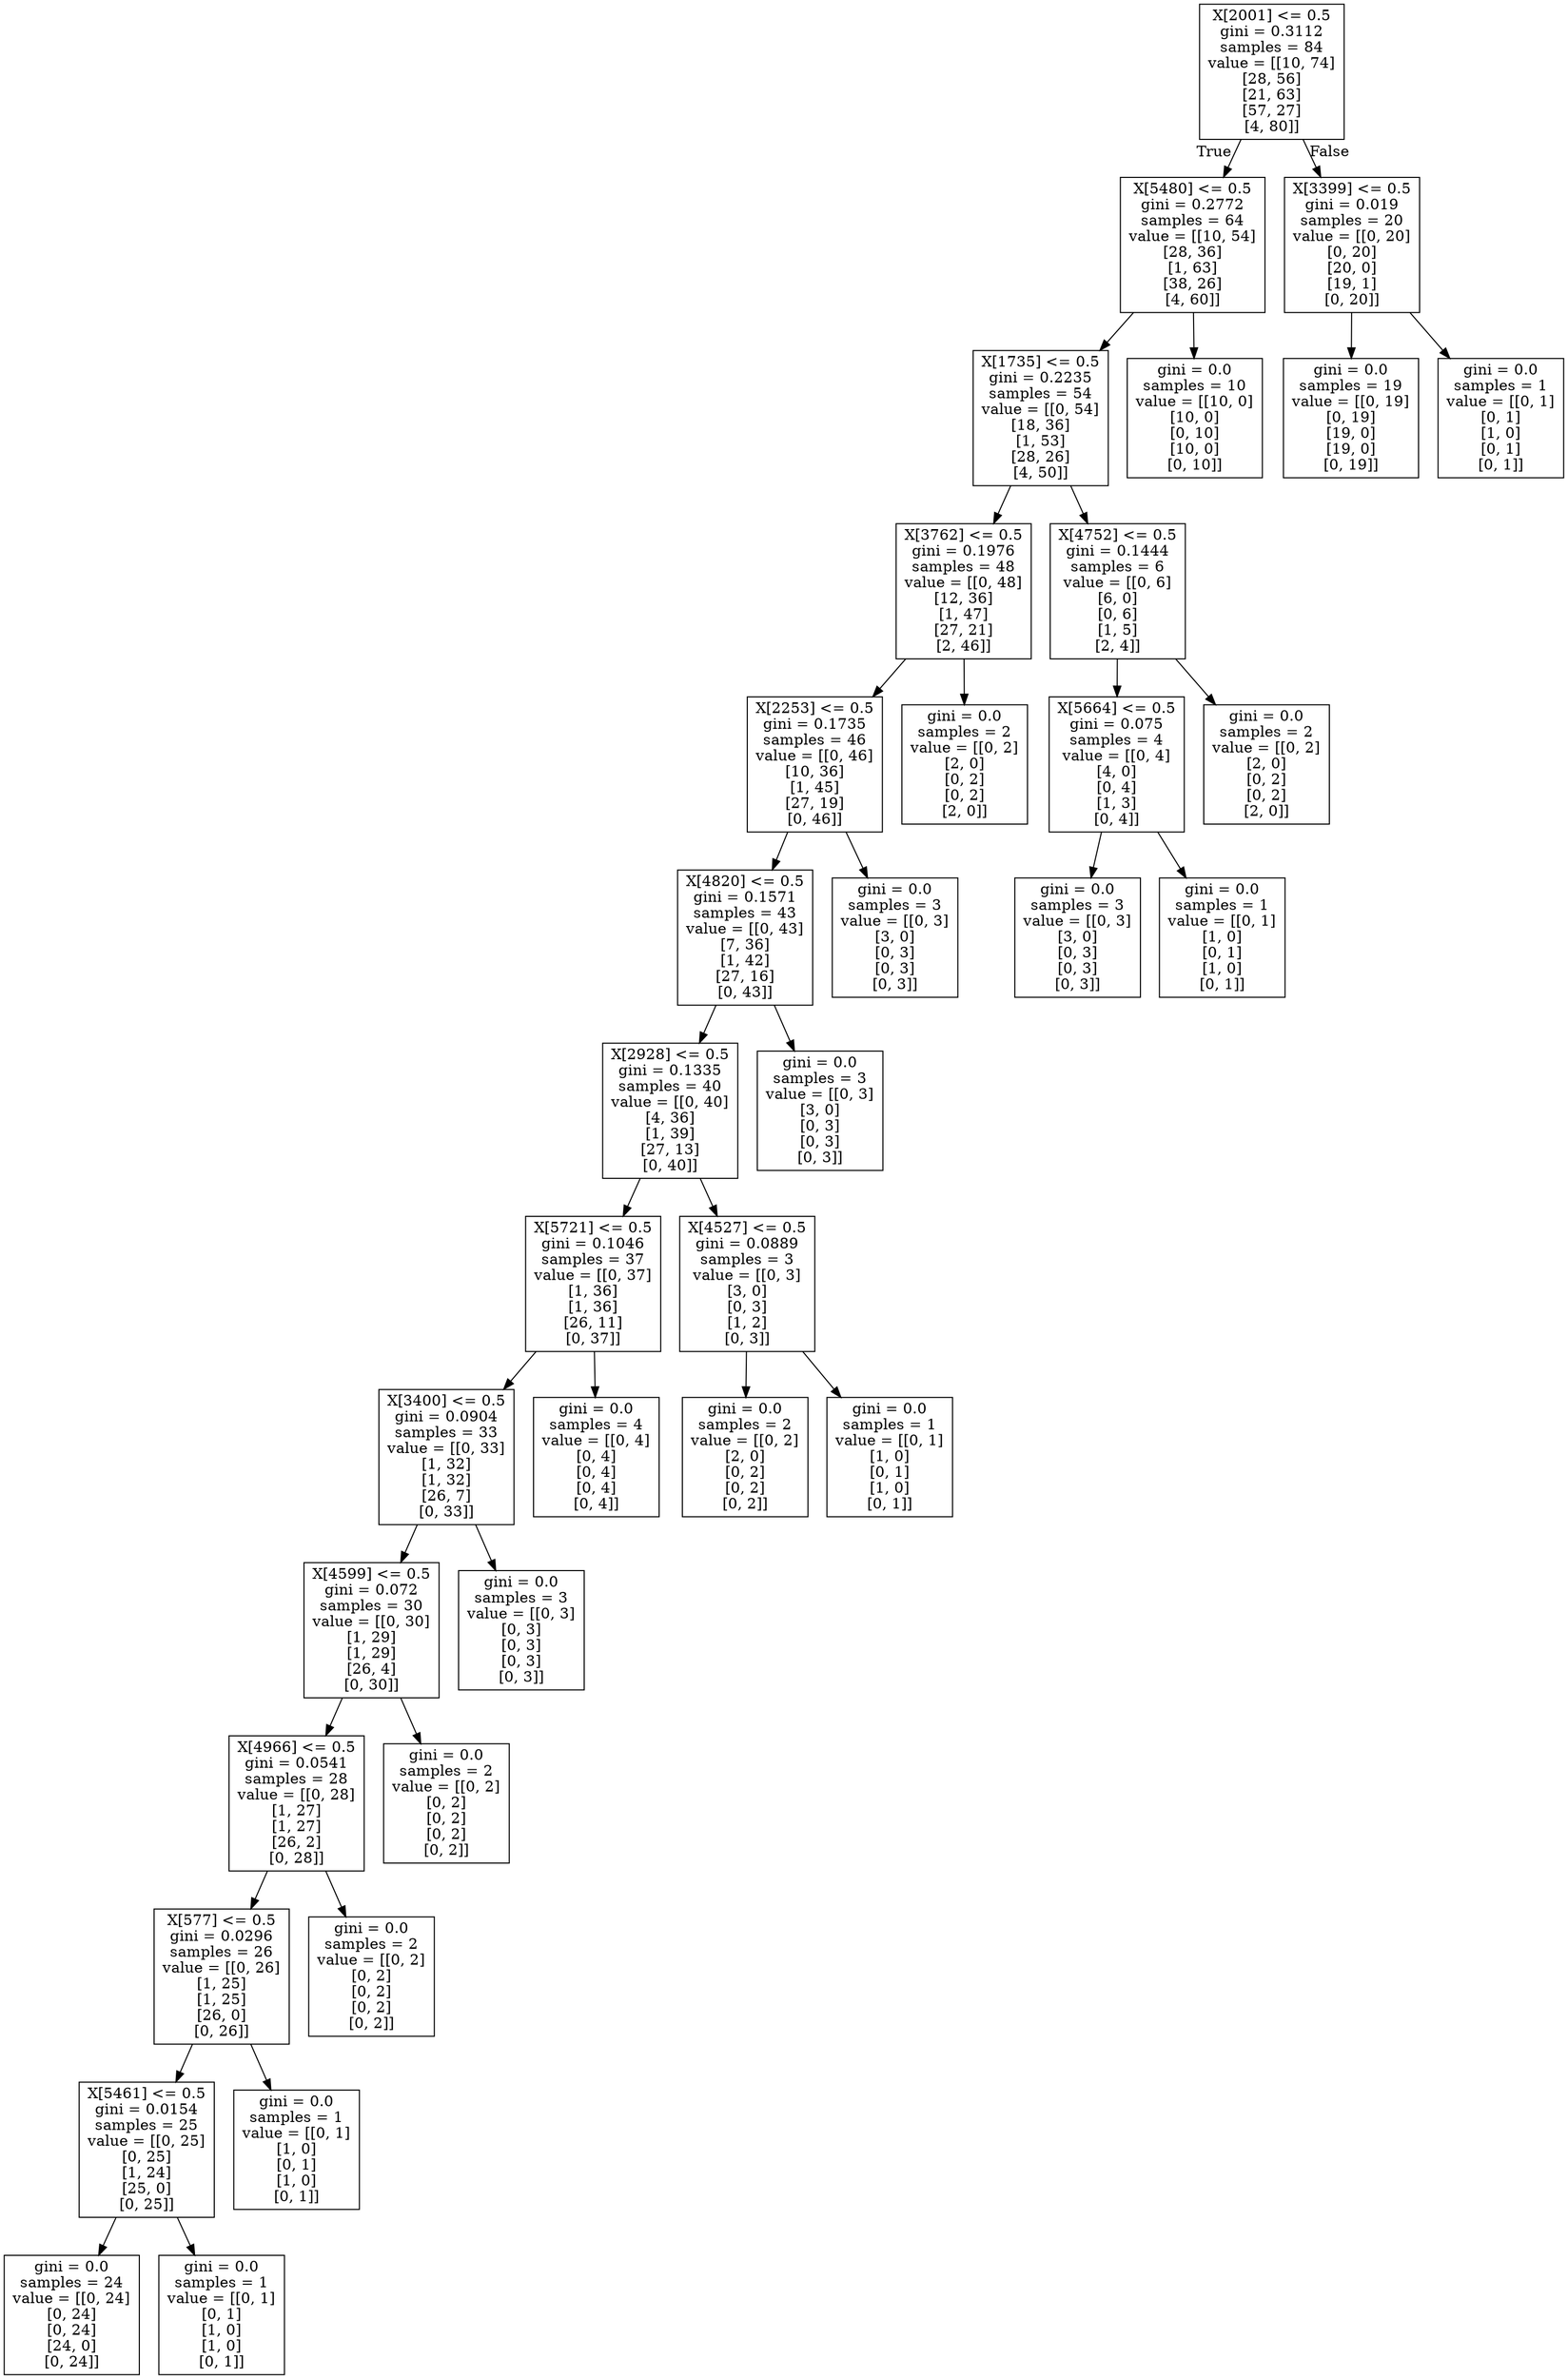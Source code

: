 digraph Tree {
node [shape=box] ;
0 [label="X[2001] <= 0.5\ngini = 0.3112\nsamples = 84\nvalue = [[10, 74]\n[28, 56]\n[21, 63]\n[57, 27]\n[4, 80]]"] ;
1 [label="X[5480] <= 0.5\ngini = 0.2772\nsamples = 64\nvalue = [[10, 54]\n[28, 36]\n[1, 63]\n[38, 26]\n[4, 60]]"] ;
0 -> 1 [labeldistance=2.5, labelangle=45, headlabel="True"] ;
2 [label="X[1735] <= 0.5\ngini = 0.2235\nsamples = 54\nvalue = [[0, 54]\n[18, 36]\n[1, 53]\n[28, 26]\n[4, 50]]"] ;
1 -> 2 ;
3 [label="X[3762] <= 0.5\ngini = 0.1976\nsamples = 48\nvalue = [[0, 48]\n[12, 36]\n[1, 47]\n[27, 21]\n[2, 46]]"] ;
2 -> 3 ;
4 [label="X[2253] <= 0.5\ngini = 0.1735\nsamples = 46\nvalue = [[0, 46]\n[10, 36]\n[1, 45]\n[27, 19]\n[0, 46]]"] ;
3 -> 4 ;
5 [label="X[4820] <= 0.5\ngini = 0.1571\nsamples = 43\nvalue = [[0, 43]\n[7, 36]\n[1, 42]\n[27, 16]\n[0, 43]]"] ;
4 -> 5 ;
6 [label="X[2928] <= 0.5\ngini = 0.1335\nsamples = 40\nvalue = [[0, 40]\n[4, 36]\n[1, 39]\n[27, 13]\n[0, 40]]"] ;
5 -> 6 ;
7 [label="X[5721] <= 0.5\ngini = 0.1046\nsamples = 37\nvalue = [[0, 37]\n[1, 36]\n[1, 36]\n[26, 11]\n[0, 37]]"] ;
6 -> 7 ;
8 [label="X[3400] <= 0.5\ngini = 0.0904\nsamples = 33\nvalue = [[0, 33]\n[1, 32]\n[1, 32]\n[26, 7]\n[0, 33]]"] ;
7 -> 8 ;
9 [label="X[4599] <= 0.5\ngini = 0.072\nsamples = 30\nvalue = [[0, 30]\n[1, 29]\n[1, 29]\n[26, 4]\n[0, 30]]"] ;
8 -> 9 ;
10 [label="X[4966] <= 0.5\ngini = 0.0541\nsamples = 28\nvalue = [[0, 28]\n[1, 27]\n[1, 27]\n[26, 2]\n[0, 28]]"] ;
9 -> 10 ;
11 [label="X[577] <= 0.5\ngini = 0.0296\nsamples = 26\nvalue = [[0, 26]\n[1, 25]\n[1, 25]\n[26, 0]\n[0, 26]]"] ;
10 -> 11 ;
12 [label="X[5461] <= 0.5\ngini = 0.0154\nsamples = 25\nvalue = [[0, 25]\n[0, 25]\n[1, 24]\n[25, 0]\n[0, 25]]"] ;
11 -> 12 ;
13 [label="gini = 0.0\nsamples = 24\nvalue = [[0, 24]\n[0, 24]\n[0, 24]\n[24, 0]\n[0, 24]]"] ;
12 -> 13 ;
14 [label="gini = 0.0\nsamples = 1\nvalue = [[0, 1]\n[0, 1]\n[1, 0]\n[1, 0]\n[0, 1]]"] ;
12 -> 14 ;
15 [label="gini = 0.0\nsamples = 1\nvalue = [[0, 1]\n[1, 0]\n[0, 1]\n[1, 0]\n[0, 1]]"] ;
11 -> 15 ;
16 [label="gini = 0.0\nsamples = 2\nvalue = [[0, 2]\n[0, 2]\n[0, 2]\n[0, 2]\n[0, 2]]"] ;
10 -> 16 ;
17 [label="gini = 0.0\nsamples = 2\nvalue = [[0, 2]\n[0, 2]\n[0, 2]\n[0, 2]\n[0, 2]]"] ;
9 -> 17 ;
18 [label="gini = 0.0\nsamples = 3\nvalue = [[0, 3]\n[0, 3]\n[0, 3]\n[0, 3]\n[0, 3]]"] ;
8 -> 18 ;
19 [label="gini = 0.0\nsamples = 4\nvalue = [[0, 4]\n[0, 4]\n[0, 4]\n[0, 4]\n[0, 4]]"] ;
7 -> 19 ;
20 [label="X[4527] <= 0.5\ngini = 0.0889\nsamples = 3\nvalue = [[0, 3]\n[3, 0]\n[0, 3]\n[1, 2]\n[0, 3]]"] ;
6 -> 20 ;
21 [label="gini = 0.0\nsamples = 2\nvalue = [[0, 2]\n[2, 0]\n[0, 2]\n[0, 2]\n[0, 2]]"] ;
20 -> 21 ;
22 [label="gini = 0.0\nsamples = 1\nvalue = [[0, 1]\n[1, 0]\n[0, 1]\n[1, 0]\n[0, 1]]"] ;
20 -> 22 ;
23 [label="gini = 0.0\nsamples = 3\nvalue = [[0, 3]\n[3, 0]\n[0, 3]\n[0, 3]\n[0, 3]]"] ;
5 -> 23 ;
24 [label="gini = 0.0\nsamples = 3\nvalue = [[0, 3]\n[3, 0]\n[0, 3]\n[0, 3]\n[0, 3]]"] ;
4 -> 24 ;
25 [label="gini = 0.0\nsamples = 2\nvalue = [[0, 2]\n[2, 0]\n[0, 2]\n[0, 2]\n[2, 0]]"] ;
3 -> 25 ;
26 [label="X[4752] <= 0.5\ngini = 0.1444\nsamples = 6\nvalue = [[0, 6]\n[6, 0]\n[0, 6]\n[1, 5]\n[2, 4]]"] ;
2 -> 26 ;
27 [label="X[5664] <= 0.5\ngini = 0.075\nsamples = 4\nvalue = [[0, 4]\n[4, 0]\n[0, 4]\n[1, 3]\n[0, 4]]"] ;
26 -> 27 ;
28 [label="gini = 0.0\nsamples = 3\nvalue = [[0, 3]\n[3, 0]\n[0, 3]\n[0, 3]\n[0, 3]]"] ;
27 -> 28 ;
29 [label="gini = 0.0\nsamples = 1\nvalue = [[0, 1]\n[1, 0]\n[0, 1]\n[1, 0]\n[0, 1]]"] ;
27 -> 29 ;
30 [label="gini = 0.0\nsamples = 2\nvalue = [[0, 2]\n[2, 0]\n[0, 2]\n[0, 2]\n[2, 0]]"] ;
26 -> 30 ;
31 [label="gini = 0.0\nsamples = 10\nvalue = [[10, 0]\n[10, 0]\n[0, 10]\n[10, 0]\n[0, 10]]"] ;
1 -> 31 ;
32 [label="X[3399] <= 0.5\ngini = 0.019\nsamples = 20\nvalue = [[0, 20]\n[0, 20]\n[20, 0]\n[19, 1]\n[0, 20]]"] ;
0 -> 32 [labeldistance=2.5, labelangle=-45, headlabel="False"] ;
33 [label="gini = 0.0\nsamples = 19\nvalue = [[0, 19]\n[0, 19]\n[19, 0]\n[19, 0]\n[0, 19]]"] ;
32 -> 33 ;
34 [label="gini = 0.0\nsamples = 1\nvalue = [[0, 1]\n[0, 1]\n[1, 0]\n[0, 1]\n[0, 1]]"] ;
32 -> 34 ;
}